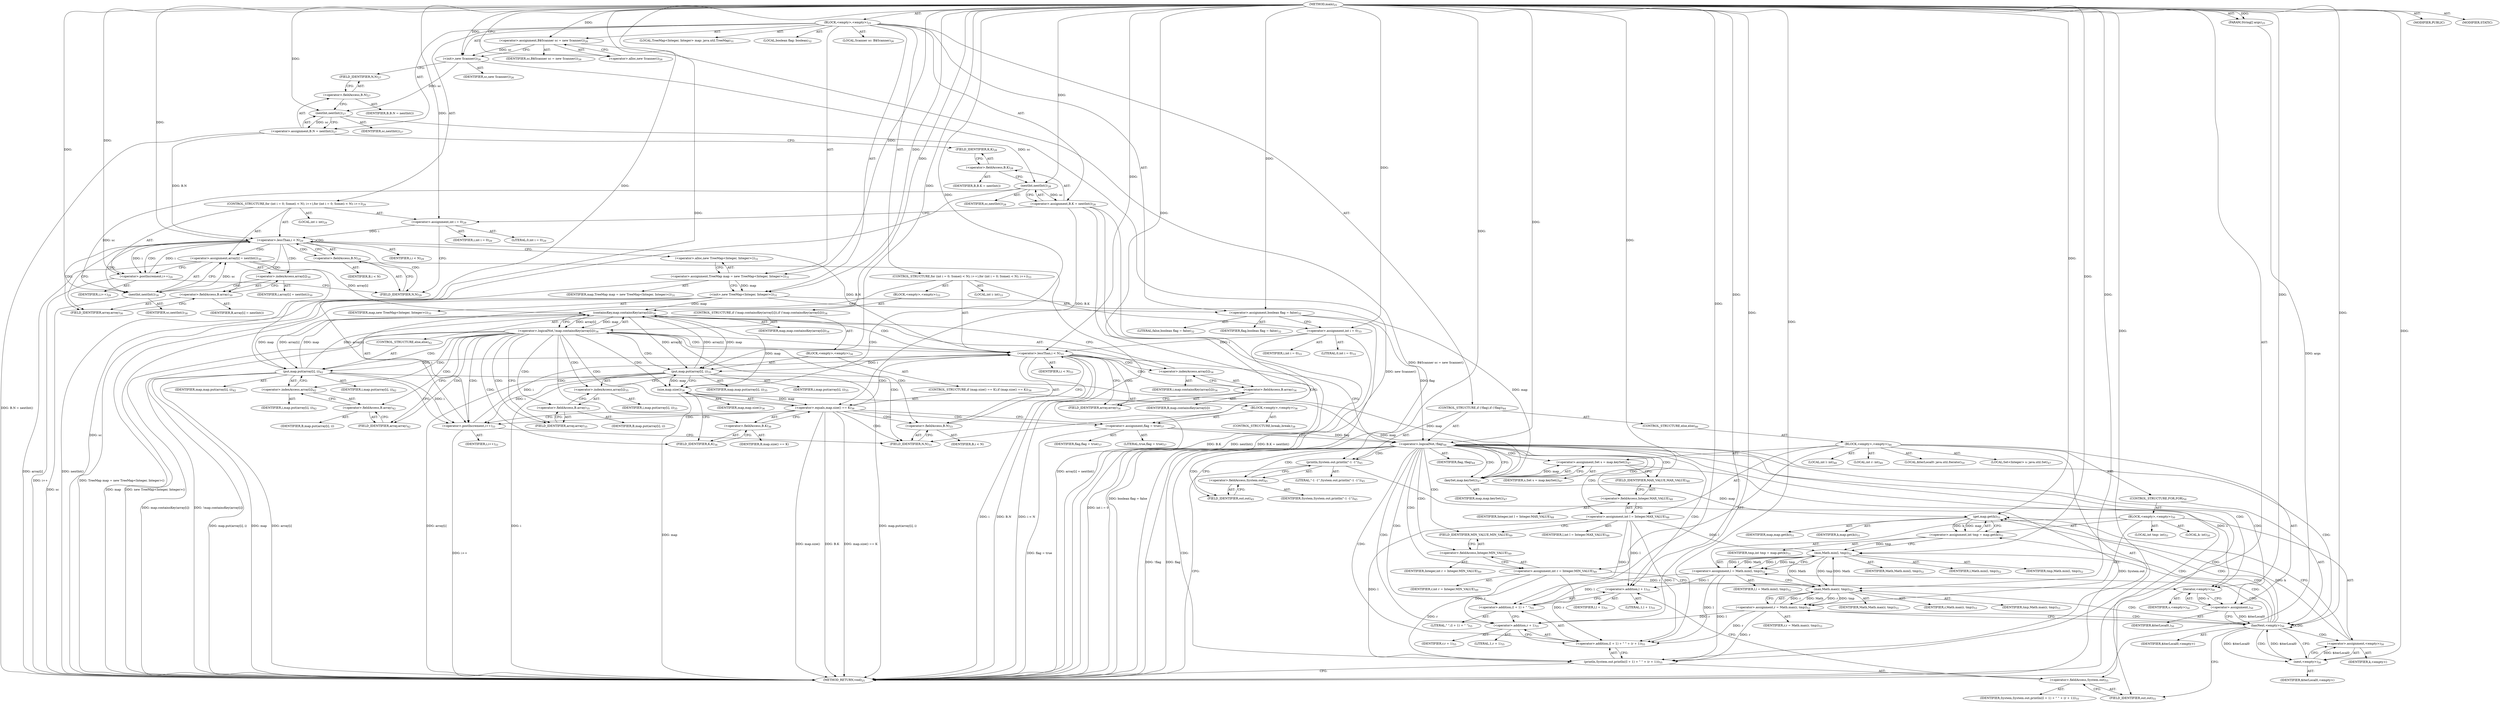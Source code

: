 digraph "main" {  
"83" [label = <(METHOD,main)<SUB>25</SUB>> ]
"84" [label = <(PARAM,String[] args)<SUB>25</SUB>> ]
"85" [label = <(BLOCK,&lt;empty&gt;,&lt;empty&gt;)<SUB>25</SUB>> ]
"16" [label = <(LOCAL,Scanner sc: B$Scanner)<SUB>26</SUB>> ]
"86" [label = <(&lt;operator&gt;.assignment,B$Scanner sc = new Scanner())<SUB>26</SUB>> ]
"87" [label = <(IDENTIFIER,sc,B$Scanner sc = new Scanner())<SUB>26</SUB>> ]
"88" [label = <(&lt;operator&gt;.alloc,new Scanner())<SUB>26</SUB>> ]
"89" [label = <(&lt;init&gt;,new Scanner())<SUB>26</SUB>> ]
"15" [label = <(IDENTIFIER,sc,new Scanner())<SUB>26</SUB>> ]
"90" [label = <(&lt;operator&gt;.assignment,B.N = nextInt())<SUB>27</SUB>> ]
"91" [label = <(&lt;operator&gt;.fieldAccess,B.N)<SUB>27</SUB>> ]
"92" [label = <(IDENTIFIER,B,B.N = nextInt())> ]
"93" [label = <(FIELD_IDENTIFIER,N,N)<SUB>27</SUB>> ]
"94" [label = <(nextInt,nextInt())<SUB>27</SUB>> ]
"95" [label = <(IDENTIFIER,sc,nextInt())<SUB>27</SUB>> ]
"96" [label = <(&lt;operator&gt;.assignment,B.K = nextInt())<SUB>28</SUB>> ]
"97" [label = <(&lt;operator&gt;.fieldAccess,B.K)<SUB>28</SUB>> ]
"98" [label = <(IDENTIFIER,B,B.K = nextInt())> ]
"99" [label = <(FIELD_IDENTIFIER,K,K)<SUB>28</SUB>> ]
"100" [label = <(nextInt,nextInt())<SUB>28</SUB>> ]
"101" [label = <(IDENTIFIER,sc,nextInt())<SUB>28</SUB>> ]
"102" [label = <(CONTROL_STRUCTURE,for (int i = 0; Some(i &lt; N); i++),for (int i = 0; Some(i &lt; N); i++))<SUB>29</SUB>> ]
"103" [label = <(LOCAL,int i: int)<SUB>29</SUB>> ]
"104" [label = <(&lt;operator&gt;.assignment,int i = 0)<SUB>29</SUB>> ]
"105" [label = <(IDENTIFIER,i,int i = 0)<SUB>29</SUB>> ]
"106" [label = <(LITERAL,0,int i = 0)<SUB>29</SUB>> ]
"107" [label = <(&lt;operator&gt;.lessThan,i &lt; N)<SUB>29</SUB>> ]
"108" [label = <(IDENTIFIER,i,i &lt; N)<SUB>29</SUB>> ]
"109" [label = <(&lt;operator&gt;.fieldAccess,B.N)<SUB>29</SUB>> ]
"110" [label = <(IDENTIFIER,B,i &lt; N)> ]
"111" [label = <(FIELD_IDENTIFIER,N,N)<SUB>29</SUB>> ]
"112" [label = <(&lt;operator&gt;.postIncrement,i++)<SUB>29</SUB>> ]
"113" [label = <(IDENTIFIER,i,i++)<SUB>29</SUB>> ]
"114" [label = <(&lt;operator&gt;.assignment,array[i] = nextInt())<SUB>30</SUB>> ]
"115" [label = <(&lt;operator&gt;.indexAccess,array[i])<SUB>30</SUB>> ]
"116" [label = <(&lt;operator&gt;.fieldAccess,B.array)<SUB>30</SUB>> ]
"117" [label = <(IDENTIFIER,B,array[i] = nextInt())> ]
"118" [label = <(FIELD_IDENTIFIER,array,array)<SUB>30</SUB>> ]
"119" [label = <(IDENTIFIER,i,array[i] = nextInt())<SUB>30</SUB>> ]
"120" [label = <(nextInt,nextInt())<SUB>30</SUB>> ]
"121" [label = <(IDENTIFIER,sc,nextInt())<SUB>30</SUB>> ]
"18" [label = <(LOCAL,TreeMap&lt;Integer, Integer&gt; map: java.util.TreeMap)<SUB>31</SUB>> ]
"122" [label = <(&lt;operator&gt;.assignment,TreeMap map = new TreeMap&lt;Integer, Integer&gt;())<SUB>31</SUB>> ]
"123" [label = <(IDENTIFIER,map,TreeMap map = new TreeMap&lt;Integer, Integer&gt;())<SUB>31</SUB>> ]
"124" [label = <(&lt;operator&gt;.alloc,new TreeMap&lt;Integer, Integer&gt;())<SUB>31</SUB>> ]
"125" [label = <(&lt;init&gt;,new TreeMap&lt;Integer, Integer&gt;())<SUB>31</SUB>> ]
"17" [label = <(IDENTIFIER,map,new TreeMap&lt;Integer, Integer&gt;())<SUB>31</SUB>> ]
"126" [label = <(LOCAL,boolean flag: boolean)<SUB>32</SUB>> ]
"127" [label = <(&lt;operator&gt;.assignment,boolean flag = false)<SUB>32</SUB>> ]
"128" [label = <(IDENTIFIER,flag,boolean flag = false)<SUB>32</SUB>> ]
"129" [label = <(LITERAL,false,boolean flag = false)<SUB>32</SUB>> ]
"130" [label = <(CONTROL_STRUCTURE,for (int i = 0; Some(i &lt; N); i++),for (int i = 0; Some(i &lt; N); i++))<SUB>33</SUB>> ]
"131" [label = <(LOCAL,int i: int)<SUB>33</SUB>> ]
"132" [label = <(&lt;operator&gt;.assignment,int i = 0)<SUB>33</SUB>> ]
"133" [label = <(IDENTIFIER,i,int i = 0)<SUB>33</SUB>> ]
"134" [label = <(LITERAL,0,int i = 0)<SUB>33</SUB>> ]
"135" [label = <(&lt;operator&gt;.lessThan,i &lt; N)<SUB>33</SUB>> ]
"136" [label = <(IDENTIFIER,i,i &lt; N)<SUB>33</SUB>> ]
"137" [label = <(&lt;operator&gt;.fieldAccess,B.N)<SUB>33</SUB>> ]
"138" [label = <(IDENTIFIER,B,i &lt; N)> ]
"139" [label = <(FIELD_IDENTIFIER,N,N)<SUB>33</SUB>> ]
"140" [label = <(&lt;operator&gt;.postIncrement,i++)<SUB>33</SUB>> ]
"141" [label = <(IDENTIFIER,i,i++)<SUB>33</SUB>> ]
"142" [label = <(BLOCK,&lt;empty&gt;,&lt;empty&gt;)<SUB>33</SUB>> ]
"143" [label = <(CONTROL_STRUCTURE,if (!map.containsKey(array[i])),if (!map.containsKey(array[i])))<SUB>34</SUB>> ]
"144" [label = <(&lt;operator&gt;.logicalNot,!map.containsKey(array[i]))<SUB>34</SUB>> ]
"145" [label = <(containsKey,map.containsKey(array[i]))<SUB>34</SUB>> ]
"146" [label = <(IDENTIFIER,map,map.containsKey(array[i]))<SUB>34</SUB>> ]
"147" [label = <(&lt;operator&gt;.indexAccess,array[i])<SUB>34</SUB>> ]
"148" [label = <(&lt;operator&gt;.fieldAccess,B.array)<SUB>34</SUB>> ]
"149" [label = <(IDENTIFIER,B,map.containsKey(array[i]))> ]
"150" [label = <(FIELD_IDENTIFIER,array,array)<SUB>34</SUB>> ]
"151" [label = <(IDENTIFIER,i,map.containsKey(array[i]))<SUB>34</SUB>> ]
"152" [label = <(BLOCK,&lt;empty&gt;,&lt;empty&gt;)<SUB>34</SUB>> ]
"153" [label = <(put,map.put(array[i], i))<SUB>35</SUB>> ]
"154" [label = <(IDENTIFIER,map,map.put(array[i], i))<SUB>35</SUB>> ]
"155" [label = <(&lt;operator&gt;.indexAccess,array[i])<SUB>35</SUB>> ]
"156" [label = <(&lt;operator&gt;.fieldAccess,B.array)<SUB>35</SUB>> ]
"157" [label = <(IDENTIFIER,B,map.put(array[i], i))> ]
"158" [label = <(FIELD_IDENTIFIER,array,array)<SUB>35</SUB>> ]
"159" [label = <(IDENTIFIER,i,map.put(array[i], i))<SUB>35</SUB>> ]
"160" [label = <(IDENTIFIER,i,map.put(array[i], i))<SUB>35</SUB>> ]
"161" [label = <(CONTROL_STRUCTURE,if (map.size() == K),if (map.size() == K))<SUB>36</SUB>> ]
"162" [label = <(&lt;operator&gt;.equals,map.size() == K)<SUB>36</SUB>> ]
"163" [label = <(size,map.size())<SUB>36</SUB>> ]
"164" [label = <(IDENTIFIER,map,map.size())<SUB>36</SUB>> ]
"165" [label = <(&lt;operator&gt;.fieldAccess,B.K)<SUB>36</SUB>> ]
"166" [label = <(IDENTIFIER,B,map.size() == K)> ]
"167" [label = <(FIELD_IDENTIFIER,K,K)<SUB>36</SUB>> ]
"168" [label = <(BLOCK,&lt;empty&gt;,&lt;empty&gt;)<SUB>36</SUB>> ]
"169" [label = <(&lt;operator&gt;.assignment,flag = true)<SUB>37</SUB>> ]
"170" [label = <(IDENTIFIER,flag,flag = true)<SUB>37</SUB>> ]
"171" [label = <(LITERAL,true,flag = true)<SUB>37</SUB>> ]
"172" [label = <(CONTROL_STRUCTURE,break;,break;)<SUB>38</SUB>> ]
"173" [label = <(CONTROL_STRUCTURE,else,else)<SUB>42</SUB>> ]
"174" [label = <(put,map.put(array[i], i))<SUB>42</SUB>> ]
"175" [label = <(IDENTIFIER,map,map.put(array[i], i))<SUB>42</SUB>> ]
"176" [label = <(&lt;operator&gt;.indexAccess,array[i])<SUB>42</SUB>> ]
"177" [label = <(&lt;operator&gt;.fieldAccess,B.array)<SUB>42</SUB>> ]
"178" [label = <(IDENTIFIER,B,map.put(array[i], i))> ]
"179" [label = <(FIELD_IDENTIFIER,array,array)<SUB>42</SUB>> ]
"180" [label = <(IDENTIFIER,i,map.put(array[i], i))<SUB>42</SUB>> ]
"181" [label = <(IDENTIFIER,i,map.put(array[i], i))<SUB>42</SUB>> ]
"182" [label = <(CONTROL_STRUCTURE,if (!flag),if (!flag))<SUB>44</SUB>> ]
"183" [label = <(&lt;operator&gt;.logicalNot,!flag)<SUB>44</SUB>> ]
"184" [label = <(IDENTIFIER,flag,!flag)<SUB>44</SUB>> ]
"185" [label = <(println,System.out.println(&quot;-1 -1&quot;))<SUB>45</SUB>> ]
"186" [label = <(&lt;operator&gt;.fieldAccess,System.out)<SUB>45</SUB>> ]
"187" [label = <(IDENTIFIER,System,System.out.println(&quot;-1 -1&quot;))<SUB>45</SUB>> ]
"188" [label = <(FIELD_IDENTIFIER,out,out)<SUB>45</SUB>> ]
"189" [label = <(LITERAL,&quot;-1 -1&quot;,System.out.println(&quot;-1 -1&quot;))<SUB>45</SUB>> ]
"190" [label = <(CONTROL_STRUCTURE,else,else)<SUB>46</SUB>> ]
"191" [label = <(BLOCK,&lt;empty&gt;,&lt;empty&gt;)<SUB>46</SUB>> ]
"192" [label = <(LOCAL,Set&lt;Integer&gt; s: java.util.Set)<SUB>47</SUB>> ]
"193" [label = <(&lt;operator&gt;.assignment,Set s = map.keySet())<SUB>47</SUB>> ]
"194" [label = <(IDENTIFIER,s,Set s = map.keySet())<SUB>47</SUB>> ]
"195" [label = <(keySet,map.keySet())<SUB>47</SUB>> ]
"196" [label = <(IDENTIFIER,map,map.keySet())<SUB>47</SUB>> ]
"197" [label = <(LOCAL,int l: int)<SUB>48</SUB>> ]
"198" [label = <(&lt;operator&gt;.assignment,int l = Integer.MAX_VALUE)<SUB>48</SUB>> ]
"199" [label = <(IDENTIFIER,l,int l = Integer.MAX_VALUE)<SUB>48</SUB>> ]
"200" [label = <(&lt;operator&gt;.fieldAccess,Integer.MAX_VALUE)<SUB>48</SUB>> ]
"201" [label = <(IDENTIFIER,Integer,int l = Integer.MAX_VALUE)<SUB>48</SUB>> ]
"202" [label = <(FIELD_IDENTIFIER,MAX_VALUE,MAX_VALUE)<SUB>48</SUB>> ]
"203" [label = <(LOCAL,int r: int)<SUB>49</SUB>> ]
"204" [label = <(&lt;operator&gt;.assignment,int r = Integer.MIN_VALUE)<SUB>49</SUB>> ]
"205" [label = <(IDENTIFIER,r,int r = Integer.MIN_VALUE)<SUB>49</SUB>> ]
"206" [label = <(&lt;operator&gt;.fieldAccess,Integer.MIN_VALUE)<SUB>49</SUB>> ]
"207" [label = <(IDENTIFIER,Integer,int r = Integer.MIN_VALUE)<SUB>49</SUB>> ]
"208" [label = <(FIELD_IDENTIFIER,MIN_VALUE,MIN_VALUE)<SUB>49</SUB>> ]
"209" [label = <(LOCAL,$iterLocal0: java.util.Iterator)<SUB>50</SUB>> ]
"210" [label = <(&lt;operator&gt;.assignment,)<SUB>50</SUB>> ]
"211" [label = <(IDENTIFIER,$iterLocal0,)<SUB>50</SUB>> ]
"212" [label = <(iterator,&lt;empty&gt;)<SUB>50</SUB>> ]
"213" [label = <(IDENTIFIER,s,&lt;empty&gt;)<SUB>50</SUB>> ]
"214" [label = <(CONTROL_STRUCTURE,FOR,FOR)<SUB>50</SUB>> ]
"215" [label = <(hasNext,&lt;empty&gt;)<SUB>50</SUB>> ]
"216" [label = <(IDENTIFIER,$iterLocal0,&lt;empty&gt;)> ]
"217" [label = <(BLOCK,&lt;empty&gt;,&lt;empty&gt;)<SUB>50</SUB>> ]
"218" [label = <(LOCAL,k: int)<SUB>50</SUB>> ]
"219" [label = <(&lt;operator&gt;.assignment,&lt;empty&gt;)<SUB>50</SUB>> ]
"220" [label = <(IDENTIFIER,k,&lt;empty&gt;)> ]
"221" [label = <(next,&lt;empty&gt;)<SUB>50</SUB>> ]
"222" [label = <(IDENTIFIER,$iterLocal0,&lt;empty&gt;)> ]
"223" [label = <(LOCAL,int tmp: int)<SUB>51</SUB>> ]
"224" [label = <(&lt;operator&gt;.assignment,int tmp = map.get(k))<SUB>51</SUB>> ]
"225" [label = <(IDENTIFIER,tmp,int tmp = map.get(k))<SUB>51</SUB>> ]
"226" [label = <(get,map.get(k))<SUB>51</SUB>> ]
"227" [label = <(IDENTIFIER,map,map.get(k))<SUB>51</SUB>> ]
"228" [label = <(IDENTIFIER,k,map.get(k))<SUB>51</SUB>> ]
"229" [label = <(&lt;operator&gt;.assignment,l = Math.min(l, tmp))<SUB>52</SUB>> ]
"230" [label = <(IDENTIFIER,l,l = Math.min(l, tmp))<SUB>52</SUB>> ]
"231" [label = <(min,Math.min(l, tmp))<SUB>52</SUB>> ]
"232" [label = <(IDENTIFIER,Math,Math.min(l, tmp))<SUB>52</SUB>> ]
"233" [label = <(IDENTIFIER,l,Math.min(l, tmp))<SUB>52</SUB>> ]
"234" [label = <(IDENTIFIER,tmp,Math.min(l, tmp))<SUB>52</SUB>> ]
"235" [label = <(&lt;operator&gt;.assignment,r = Math.max(r, tmp))<SUB>53</SUB>> ]
"236" [label = <(IDENTIFIER,r,r = Math.max(r, tmp))<SUB>53</SUB>> ]
"237" [label = <(max,Math.max(r, tmp))<SUB>53</SUB>> ]
"238" [label = <(IDENTIFIER,Math,Math.max(r, tmp))<SUB>53</SUB>> ]
"239" [label = <(IDENTIFIER,r,Math.max(r, tmp))<SUB>53</SUB>> ]
"240" [label = <(IDENTIFIER,tmp,Math.max(r, tmp))<SUB>53</SUB>> ]
"241" [label = <(println,System.out.println((l + 1) + &quot; &quot; + (r + 1)))<SUB>55</SUB>> ]
"242" [label = <(&lt;operator&gt;.fieldAccess,System.out)<SUB>55</SUB>> ]
"243" [label = <(IDENTIFIER,System,System.out.println((l + 1) + &quot; &quot; + (r + 1)))<SUB>55</SUB>> ]
"244" [label = <(FIELD_IDENTIFIER,out,out)<SUB>55</SUB>> ]
"245" [label = <(&lt;operator&gt;.addition,(l + 1) + &quot; &quot; + (r + 1))<SUB>55</SUB>> ]
"246" [label = <(&lt;operator&gt;.addition,(l + 1) + &quot; &quot;)<SUB>55</SUB>> ]
"247" [label = <(&lt;operator&gt;.addition,l + 1)<SUB>55</SUB>> ]
"248" [label = <(IDENTIFIER,l,l + 1)<SUB>55</SUB>> ]
"249" [label = <(LITERAL,1,l + 1)<SUB>55</SUB>> ]
"250" [label = <(LITERAL,&quot; &quot;,(l + 1) + &quot; &quot;)<SUB>55</SUB>> ]
"251" [label = <(&lt;operator&gt;.addition,r + 1)<SUB>55</SUB>> ]
"252" [label = <(IDENTIFIER,r,r + 1)<SUB>55</SUB>> ]
"253" [label = <(LITERAL,1,r + 1)<SUB>55</SUB>> ]
"254" [label = <(MODIFIER,PUBLIC)> ]
"255" [label = <(MODIFIER,STATIC)> ]
"256" [label = <(METHOD_RETURN,void)<SUB>25</SUB>> ]
  "83" -> "84"  [ label = "AST: "] 
  "83" -> "85"  [ label = "AST: "] 
  "83" -> "254"  [ label = "AST: "] 
  "83" -> "255"  [ label = "AST: "] 
  "83" -> "256"  [ label = "AST: "] 
  "85" -> "16"  [ label = "AST: "] 
  "85" -> "86"  [ label = "AST: "] 
  "85" -> "89"  [ label = "AST: "] 
  "85" -> "90"  [ label = "AST: "] 
  "85" -> "96"  [ label = "AST: "] 
  "85" -> "102"  [ label = "AST: "] 
  "85" -> "18"  [ label = "AST: "] 
  "85" -> "122"  [ label = "AST: "] 
  "85" -> "125"  [ label = "AST: "] 
  "85" -> "126"  [ label = "AST: "] 
  "85" -> "127"  [ label = "AST: "] 
  "85" -> "130"  [ label = "AST: "] 
  "85" -> "182"  [ label = "AST: "] 
  "86" -> "87"  [ label = "AST: "] 
  "86" -> "88"  [ label = "AST: "] 
  "89" -> "15"  [ label = "AST: "] 
  "90" -> "91"  [ label = "AST: "] 
  "90" -> "94"  [ label = "AST: "] 
  "91" -> "92"  [ label = "AST: "] 
  "91" -> "93"  [ label = "AST: "] 
  "94" -> "95"  [ label = "AST: "] 
  "96" -> "97"  [ label = "AST: "] 
  "96" -> "100"  [ label = "AST: "] 
  "97" -> "98"  [ label = "AST: "] 
  "97" -> "99"  [ label = "AST: "] 
  "100" -> "101"  [ label = "AST: "] 
  "102" -> "103"  [ label = "AST: "] 
  "102" -> "104"  [ label = "AST: "] 
  "102" -> "107"  [ label = "AST: "] 
  "102" -> "112"  [ label = "AST: "] 
  "102" -> "114"  [ label = "AST: "] 
  "104" -> "105"  [ label = "AST: "] 
  "104" -> "106"  [ label = "AST: "] 
  "107" -> "108"  [ label = "AST: "] 
  "107" -> "109"  [ label = "AST: "] 
  "109" -> "110"  [ label = "AST: "] 
  "109" -> "111"  [ label = "AST: "] 
  "112" -> "113"  [ label = "AST: "] 
  "114" -> "115"  [ label = "AST: "] 
  "114" -> "120"  [ label = "AST: "] 
  "115" -> "116"  [ label = "AST: "] 
  "115" -> "119"  [ label = "AST: "] 
  "116" -> "117"  [ label = "AST: "] 
  "116" -> "118"  [ label = "AST: "] 
  "120" -> "121"  [ label = "AST: "] 
  "122" -> "123"  [ label = "AST: "] 
  "122" -> "124"  [ label = "AST: "] 
  "125" -> "17"  [ label = "AST: "] 
  "127" -> "128"  [ label = "AST: "] 
  "127" -> "129"  [ label = "AST: "] 
  "130" -> "131"  [ label = "AST: "] 
  "130" -> "132"  [ label = "AST: "] 
  "130" -> "135"  [ label = "AST: "] 
  "130" -> "140"  [ label = "AST: "] 
  "130" -> "142"  [ label = "AST: "] 
  "132" -> "133"  [ label = "AST: "] 
  "132" -> "134"  [ label = "AST: "] 
  "135" -> "136"  [ label = "AST: "] 
  "135" -> "137"  [ label = "AST: "] 
  "137" -> "138"  [ label = "AST: "] 
  "137" -> "139"  [ label = "AST: "] 
  "140" -> "141"  [ label = "AST: "] 
  "142" -> "143"  [ label = "AST: "] 
  "143" -> "144"  [ label = "AST: "] 
  "143" -> "152"  [ label = "AST: "] 
  "143" -> "173"  [ label = "AST: "] 
  "144" -> "145"  [ label = "AST: "] 
  "145" -> "146"  [ label = "AST: "] 
  "145" -> "147"  [ label = "AST: "] 
  "147" -> "148"  [ label = "AST: "] 
  "147" -> "151"  [ label = "AST: "] 
  "148" -> "149"  [ label = "AST: "] 
  "148" -> "150"  [ label = "AST: "] 
  "152" -> "153"  [ label = "AST: "] 
  "152" -> "161"  [ label = "AST: "] 
  "153" -> "154"  [ label = "AST: "] 
  "153" -> "155"  [ label = "AST: "] 
  "153" -> "160"  [ label = "AST: "] 
  "155" -> "156"  [ label = "AST: "] 
  "155" -> "159"  [ label = "AST: "] 
  "156" -> "157"  [ label = "AST: "] 
  "156" -> "158"  [ label = "AST: "] 
  "161" -> "162"  [ label = "AST: "] 
  "161" -> "168"  [ label = "AST: "] 
  "162" -> "163"  [ label = "AST: "] 
  "162" -> "165"  [ label = "AST: "] 
  "163" -> "164"  [ label = "AST: "] 
  "165" -> "166"  [ label = "AST: "] 
  "165" -> "167"  [ label = "AST: "] 
  "168" -> "169"  [ label = "AST: "] 
  "168" -> "172"  [ label = "AST: "] 
  "169" -> "170"  [ label = "AST: "] 
  "169" -> "171"  [ label = "AST: "] 
  "173" -> "174"  [ label = "AST: "] 
  "174" -> "175"  [ label = "AST: "] 
  "174" -> "176"  [ label = "AST: "] 
  "174" -> "181"  [ label = "AST: "] 
  "176" -> "177"  [ label = "AST: "] 
  "176" -> "180"  [ label = "AST: "] 
  "177" -> "178"  [ label = "AST: "] 
  "177" -> "179"  [ label = "AST: "] 
  "182" -> "183"  [ label = "AST: "] 
  "182" -> "185"  [ label = "AST: "] 
  "182" -> "190"  [ label = "AST: "] 
  "183" -> "184"  [ label = "AST: "] 
  "185" -> "186"  [ label = "AST: "] 
  "185" -> "189"  [ label = "AST: "] 
  "186" -> "187"  [ label = "AST: "] 
  "186" -> "188"  [ label = "AST: "] 
  "190" -> "191"  [ label = "AST: "] 
  "191" -> "192"  [ label = "AST: "] 
  "191" -> "193"  [ label = "AST: "] 
  "191" -> "197"  [ label = "AST: "] 
  "191" -> "198"  [ label = "AST: "] 
  "191" -> "203"  [ label = "AST: "] 
  "191" -> "204"  [ label = "AST: "] 
  "191" -> "209"  [ label = "AST: "] 
  "191" -> "210"  [ label = "AST: "] 
  "191" -> "214"  [ label = "AST: "] 
  "191" -> "241"  [ label = "AST: "] 
  "193" -> "194"  [ label = "AST: "] 
  "193" -> "195"  [ label = "AST: "] 
  "195" -> "196"  [ label = "AST: "] 
  "198" -> "199"  [ label = "AST: "] 
  "198" -> "200"  [ label = "AST: "] 
  "200" -> "201"  [ label = "AST: "] 
  "200" -> "202"  [ label = "AST: "] 
  "204" -> "205"  [ label = "AST: "] 
  "204" -> "206"  [ label = "AST: "] 
  "206" -> "207"  [ label = "AST: "] 
  "206" -> "208"  [ label = "AST: "] 
  "210" -> "211"  [ label = "AST: "] 
  "210" -> "212"  [ label = "AST: "] 
  "212" -> "213"  [ label = "AST: "] 
  "214" -> "215"  [ label = "AST: "] 
  "214" -> "217"  [ label = "AST: "] 
  "215" -> "216"  [ label = "AST: "] 
  "217" -> "218"  [ label = "AST: "] 
  "217" -> "219"  [ label = "AST: "] 
  "217" -> "223"  [ label = "AST: "] 
  "217" -> "224"  [ label = "AST: "] 
  "217" -> "229"  [ label = "AST: "] 
  "217" -> "235"  [ label = "AST: "] 
  "219" -> "220"  [ label = "AST: "] 
  "219" -> "221"  [ label = "AST: "] 
  "221" -> "222"  [ label = "AST: "] 
  "224" -> "225"  [ label = "AST: "] 
  "224" -> "226"  [ label = "AST: "] 
  "226" -> "227"  [ label = "AST: "] 
  "226" -> "228"  [ label = "AST: "] 
  "229" -> "230"  [ label = "AST: "] 
  "229" -> "231"  [ label = "AST: "] 
  "231" -> "232"  [ label = "AST: "] 
  "231" -> "233"  [ label = "AST: "] 
  "231" -> "234"  [ label = "AST: "] 
  "235" -> "236"  [ label = "AST: "] 
  "235" -> "237"  [ label = "AST: "] 
  "237" -> "238"  [ label = "AST: "] 
  "237" -> "239"  [ label = "AST: "] 
  "237" -> "240"  [ label = "AST: "] 
  "241" -> "242"  [ label = "AST: "] 
  "241" -> "245"  [ label = "AST: "] 
  "242" -> "243"  [ label = "AST: "] 
  "242" -> "244"  [ label = "AST: "] 
  "245" -> "246"  [ label = "AST: "] 
  "245" -> "251"  [ label = "AST: "] 
  "246" -> "247"  [ label = "AST: "] 
  "246" -> "250"  [ label = "AST: "] 
  "247" -> "248"  [ label = "AST: "] 
  "247" -> "249"  [ label = "AST: "] 
  "251" -> "252"  [ label = "AST: "] 
  "251" -> "253"  [ label = "AST: "] 
  "86" -> "89"  [ label = "CFG: "] 
  "89" -> "93"  [ label = "CFG: "] 
  "90" -> "99"  [ label = "CFG: "] 
  "96" -> "104"  [ label = "CFG: "] 
  "122" -> "125"  [ label = "CFG: "] 
  "125" -> "127"  [ label = "CFG: "] 
  "127" -> "132"  [ label = "CFG: "] 
  "88" -> "86"  [ label = "CFG: "] 
  "91" -> "94"  [ label = "CFG: "] 
  "94" -> "90"  [ label = "CFG: "] 
  "97" -> "100"  [ label = "CFG: "] 
  "100" -> "96"  [ label = "CFG: "] 
  "104" -> "111"  [ label = "CFG: "] 
  "107" -> "118"  [ label = "CFG: "] 
  "107" -> "124"  [ label = "CFG: "] 
  "112" -> "111"  [ label = "CFG: "] 
  "114" -> "112"  [ label = "CFG: "] 
  "124" -> "122"  [ label = "CFG: "] 
  "132" -> "139"  [ label = "CFG: "] 
  "135" -> "150"  [ label = "CFG: "] 
  "135" -> "183"  [ label = "CFG: "] 
  "140" -> "139"  [ label = "CFG: "] 
  "183" -> "188"  [ label = "CFG: "] 
  "183" -> "195"  [ label = "CFG: "] 
  "185" -> "256"  [ label = "CFG: "] 
  "93" -> "91"  [ label = "CFG: "] 
  "99" -> "97"  [ label = "CFG: "] 
  "109" -> "107"  [ label = "CFG: "] 
  "115" -> "120"  [ label = "CFG: "] 
  "120" -> "114"  [ label = "CFG: "] 
  "137" -> "135"  [ label = "CFG: "] 
  "186" -> "185"  [ label = "CFG: "] 
  "111" -> "109"  [ label = "CFG: "] 
  "116" -> "115"  [ label = "CFG: "] 
  "139" -> "137"  [ label = "CFG: "] 
  "144" -> "158"  [ label = "CFG: "] 
  "144" -> "179"  [ label = "CFG: "] 
  "188" -> "186"  [ label = "CFG: "] 
  "193" -> "202"  [ label = "CFG: "] 
  "198" -> "208"  [ label = "CFG: "] 
  "204" -> "212"  [ label = "CFG: "] 
  "210" -> "215"  [ label = "CFG: "] 
  "241" -> "256"  [ label = "CFG: "] 
  "118" -> "116"  [ label = "CFG: "] 
  "145" -> "144"  [ label = "CFG: "] 
  "153" -> "163"  [ label = "CFG: "] 
  "174" -> "140"  [ label = "CFG: "] 
  "195" -> "193"  [ label = "CFG: "] 
  "200" -> "198"  [ label = "CFG: "] 
  "206" -> "204"  [ label = "CFG: "] 
  "212" -> "210"  [ label = "CFG: "] 
  "215" -> "221"  [ label = "CFG: "] 
  "215" -> "244"  [ label = "CFG: "] 
  "242" -> "247"  [ label = "CFG: "] 
  "245" -> "241"  [ label = "CFG: "] 
  "147" -> "145"  [ label = "CFG: "] 
  "155" -> "153"  [ label = "CFG: "] 
  "162" -> "169"  [ label = "CFG: "] 
  "162" -> "140"  [ label = "CFG: "] 
  "176" -> "174"  [ label = "CFG: "] 
  "202" -> "200"  [ label = "CFG: "] 
  "208" -> "206"  [ label = "CFG: "] 
  "219" -> "226"  [ label = "CFG: "] 
  "224" -> "231"  [ label = "CFG: "] 
  "229" -> "237"  [ label = "CFG: "] 
  "235" -> "215"  [ label = "CFG: "] 
  "244" -> "242"  [ label = "CFG: "] 
  "246" -> "251"  [ label = "CFG: "] 
  "251" -> "245"  [ label = "CFG: "] 
  "148" -> "147"  [ label = "CFG: "] 
  "156" -> "155"  [ label = "CFG: "] 
  "163" -> "167"  [ label = "CFG: "] 
  "165" -> "162"  [ label = "CFG: "] 
  "169" -> "183"  [ label = "CFG: "] 
  "177" -> "176"  [ label = "CFG: "] 
  "221" -> "219"  [ label = "CFG: "] 
  "226" -> "224"  [ label = "CFG: "] 
  "231" -> "229"  [ label = "CFG: "] 
  "237" -> "235"  [ label = "CFG: "] 
  "247" -> "246"  [ label = "CFG: "] 
  "150" -> "148"  [ label = "CFG: "] 
  "158" -> "156"  [ label = "CFG: "] 
  "167" -> "165"  [ label = "CFG: "] 
  "179" -> "177"  [ label = "CFG: "] 
  "83" -> "88"  [ label = "CFG: "] 
  "84" -> "256"  [ label = "DDG: args"] 
  "86" -> "256"  [ label = "DDG: B$Scanner sc = new Scanner()"] 
  "89" -> "256"  [ label = "DDG: new Scanner()"] 
  "90" -> "256"  [ label = "DDG: B.N = nextInt()"] 
  "96" -> "256"  [ label = "DDG: B.K"] 
  "100" -> "256"  [ label = "DDG: sc"] 
  "96" -> "256"  [ label = "DDG: nextInt()"] 
  "96" -> "256"  [ label = "DDG: B.K = nextInt()"] 
  "122" -> "256"  [ label = "DDG: TreeMap map = new TreeMap&lt;Integer, Integer&gt;()"] 
  "125" -> "256"  [ label = "DDG: map"] 
  "125" -> "256"  [ label = "DDG: new TreeMap&lt;Integer, Integer&gt;()"] 
  "127" -> "256"  [ label = "DDG: boolean flag = false"] 
  "132" -> "256"  [ label = "DDG: int i = 0"] 
  "135" -> "256"  [ label = "DDG: i"] 
  "135" -> "256"  [ label = "DDG: B.N"] 
  "135" -> "256"  [ label = "DDG: i &lt; N"] 
  "144" -> "256"  [ label = "DDG: map.containsKey(array[i])"] 
  "144" -> "256"  [ label = "DDG: !map.containsKey(array[i])"] 
  "174" -> "256"  [ label = "DDG: map"] 
  "174" -> "256"  [ label = "DDG: array[i]"] 
  "174" -> "256"  [ label = "DDG: map.put(array[i], i)"] 
  "153" -> "256"  [ label = "DDG: array[i]"] 
  "153" -> "256"  [ label = "DDG: i"] 
  "153" -> "256"  [ label = "DDG: map.put(array[i], i)"] 
  "163" -> "256"  [ label = "DDG: map"] 
  "162" -> "256"  [ label = "DDG: map.size()"] 
  "162" -> "256"  [ label = "DDG: B.K"] 
  "162" -> "256"  [ label = "DDG: map.size() == K"] 
  "140" -> "256"  [ label = "DDG: i++"] 
  "169" -> "256"  [ label = "DDG: flag = true"] 
  "183" -> "256"  [ label = "DDG: flag"] 
  "183" -> "256"  [ label = "DDG: !flag"] 
  "185" -> "256"  [ label = "DDG: System.out"] 
  "114" -> "256"  [ label = "DDG: array[i]"] 
  "120" -> "256"  [ label = "DDG: sc"] 
  "114" -> "256"  [ label = "DDG: nextInt()"] 
  "114" -> "256"  [ label = "DDG: array[i] = nextInt()"] 
  "112" -> "256"  [ label = "DDG: i++"] 
  "83" -> "84"  [ label = "DDG: "] 
  "83" -> "86"  [ label = "DDG: "] 
  "94" -> "90"  [ label = "DDG: sc"] 
  "100" -> "96"  [ label = "DDG: sc"] 
  "83" -> "122"  [ label = "DDG: "] 
  "83" -> "127"  [ label = "DDG: "] 
  "86" -> "89"  [ label = "DDG: sc"] 
  "83" -> "89"  [ label = "DDG: "] 
  "83" -> "104"  [ label = "DDG: "] 
  "120" -> "114"  [ label = "DDG: sc"] 
  "122" -> "125"  [ label = "DDG: map"] 
  "83" -> "125"  [ label = "DDG: "] 
  "83" -> "132"  [ label = "DDG: "] 
  "89" -> "94"  [ label = "DDG: sc"] 
  "83" -> "94"  [ label = "DDG: "] 
  "94" -> "100"  [ label = "DDG: sc"] 
  "83" -> "100"  [ label = "DDG: "] 
  "104" -> "107"  [ label = "DDG: i"] 
  "112" -> "107"  [ label = "DDG: i"] 
  "83" -> "107"  [ label = "DDG: "] 
  "90" -> "107"  [ label = "DDG: B.N"] 
  "107" -> "112"  [ label = "DDG: i"] 
  "83" -> "112"  [ label = "DDG: "] 
  "132" -> "135"  [ label = "DDG: i"] 
  "140" -> "135"  [ label = "DDG: i"] 
  "83" -> "135"  [ label = "DDG: "] 
  "107" -> "135"  [ label = "DDG: B.N"] 
  "174" -> "140"  [ label = "DDG: i"] 
  "153" -> "140"  [ label = "DDG: i"] 
  "83" -> "140"  [ label = "DDG: "] 
  "127" -> "183"  [ label = "DDG: flag"] 
  "169" -> "183"  [ label = "DDG: flag"] 
  "83" -> "183"  [ label = "DDG: "] 
  "83" -> "185"  [ label = "DDG: "] 
  "100" -> "120"  [ label = "DDG: sc"] 
  "83" -> "120"  [ label = "DDG: "] 
  "195" -> "193"  [ label = "DDG: map"] 
  "212" -> "210"  [ label = "DDG: s"] 
  "145" -> "144"  [ label = "DDG: map"] 
  "145" -> "144"  [ label = "DDG: array[i]"] 
  "198" -> "241"  [ label = "DDG: l"] 
  "229" -> "241"  [ label = "DDG: l"] 
  "83" -> "241"  [ label = "DDG: "] 
  "204" -> "241"  [ label = "DDG: r"] 
  "235" -> "241"  [ label = "DDG: r"] 
  "125" -> "145"  [ label = "DDG: map"] 
  "174" -> "145"  [ label = "DDG: map"] 
  "163" -> "145"  [ label = "DDG: map"] 
  "83" -> "145"  [ label = "DDG: "] 
  "174" -> "145"  [ label = "DDG: array[i]"] 
  "153" -> "145"  [ label = "DDG: array[i]"] 
  "114" -> "145"  [ label = "DDG: array[i]"] 
  "145" -> "153"  [ label = "DDG: map"] 
  "83" -> "153"  [ label = "DDG: "] 
  "145" -> "153"  [ label = "DDG: array[i]"] 
  "135" -> "153"  [ label = "DDG: i"] 
  "145" -> "174"  [ label = "DDG: map"] 
  "83" -> "174"  [ label = "DDG: "] 
  "145" -> "174"  [ label = "DDG: array[i]"] 
  "135" -> "174"  [ label = "DDG: i"] 
  "125" -> "195"  [ label = "DDG: map"] 
  "174" -> "195"  [ label = "DDG: map"] 
  "163" -> "195"  [ label = "DDG: map"] 
  "83" -> "195"  [ label = "DDG: "] 
  "193" -> "212"  [ label = "DDG: s"] 
  "83" -> "212"  [ label = "DDG: "] 
  "210" -> "215"  [ label = "DDG: $iterLocal0"] 
  "221" -> "215"  [ label = "DDG: $iterLocal0"] 
  "83" -> "215"  [ label = "DDG: "] 
  "221" -> "219"  [ label = "DDG: $iterLocal0"] 
  "226" -> "224"  [ label = "DDG: map"] 
  "226" -> "224"  [ label = "DDG: k"] 
  "231" -> "229"  [ label = "DDG: Math"] 
  "231" -> "229"  [ label = "DDG: l"] 
  "231" -> "229"  [ label = "DDG: tmp"] 
  "237" -> "235"  [ label = "DDG: Math"] 
  "237" -> "235"  [ label = "DDG: r"] 
  "237" -> "235"  [ label = "DDG: tmp"] 
  "198" -> "245"  [ label = "DDG: l"] 
  "229" -> "245"  [ label = "DDG: l"] 
  "83" -> "245"  [ label = "DDG: "] 
  "204" -> "245"  [ label = "DDG: r"] 
  "235" -> "245"  [ label = "DDG: r"] 
  "163" -> "162"  [ label = "DDG: map"] 
  "96" -> "162"  [ label = "DDG: B.K"] 
  "83" -> "169"  [ label = "DDG: "] 
  "198" -> "246"  [ label = "DDG: l"] 
  "229" -> "246"  [ label = "DDG: l"] 
  "83" -> "246"  [ label = "DDG: "] 
  "204" -> "251"  [ label = "DDG: r"] 
  "235" -> "251"  [ label = "DDG: r"] 
  "83" -> "251"  [ label = "DDG: "] 
  "153" -> "163"  [ label = "DDG: map"] 
  "83" -> "163"  [ label = "DDG: "] 
  "215" -> "221"  [ label = "DDG: $iterLocal0"] 
  "83" -> "221"  [ label = "DDG: "] 
  "195" -> "226"  [ label = "DDG: map"] 
  "83" -> "226"  [ label = "DDG: "] 
  "219" -> "226"  [ label = "DDG: k"] 
  "237" -> "231"  [ label = "DDG: Math"] 
  "83" -> "231"  [ label = "DDG: "] 
  "198" -> "231"  [ label = "DDG: l"] 
  "229" -> "231"  [ label = "DDG: l"] 
  "224" -> "231"  [ label = "DDG: tmp"] 
  "231" -> "237"  [ label = "DDG: Math"] 
  "83" -> "237"  [ label = "DDG: "] 
  "204" -> "237"  [ label = "DDG: r"] 
  "235" -> "237"  [ label = "DDG: r"] 
  "231" -> "237"  [ label = "DDG: tmp"] 
  "198" -> "247"  [ label = "DDG: l"] 
  "229" -> "247"  [ label = "DDG: l"] 
  "83" -> "247"  [ label = "DDG: "] 
  "107" -> "107"  [ label = "CDG: "] 
  "107" -> "115"  [ label = "CDG: "] 
  "107" -> "120"  [ label = "CDG: "] 
  "107" -> "114"  [ label = "CDG: "] 
  "107" -> "112"  [ label = "CDG: "] 
  "107" -> "118"  [ label = "CDG: "] 
  "107" -> "111"  [ label = "CDG: "] 
  "107" -> "116"  [ label = "CDG: "] 
  "107" -> "109"  [ label = "CDG: "] 
  "135" -> "145"  [ label = "CDG: "] 
  "135" -> "150"  [ label = "CDG: "] 
  "135" -> "144"  [ label = "CDG: "] 
  "135" -> "148"  [ label = "CDG: "] 
  "135" -> "147"  [ label = "CDG: "] 
  "183" -> "188"  [ label = "CDG: "] 
  "183" -> "215"  [ label = "CDG: "] 
  "183" -> "185"  [ label = "CDG: "] 
  "183" -> "244"  [ label = "CDG: "] 
  "183" -> "198"  [ label = "CDG: "] 
  "183" -> "245"  [ label = "CDG: "] 
  "183" -> "204"  [ label = "CDG: "] 
  "183" -> "206"  [ label = "CDG: "] 
  "183" -> "247"  [ label = "CDG: "] 
  "183" -> "208"  [ label = "CDG: "] 
  "183" -> "195"  [ label = "CDG: "] 
  "183" -> "242"  [ label = "CDG: "] 
  "183" -> "246"  [ label = "CDG: "] 
  "183" -> "212"  [ label = "CDG: "] 
  "183" -> "186"  [ label = "CDG: "] 
  "183" -> "202"  [ label = "CDG: "] 
  "183" -> "193"  [ label = "CDG: "] 
  "183" -> "210"  [ label = "CDG: "] 
  "183" -> "200"  [ label = "CDG: "] 
  "183" -> "251"  [ label = "CDG: "] 
  "183" -> "241"  [ label = "CDG: "] 
  "144" -> "167"  [ label = "CDG: "] 
  "144" -> "163"  [ label = "CDG: "] 
  "144" -> "179"  [ label = "CDG: "] 
  "144" -> "162"  [ label = "CDG: "] 
  "144" -> "153"  [ label = "CDG: "] 
  "144" -> "137"  [ label = "CDG: "] 
  "144" -> "174"  [ label = "CDG: "] 
  "144" -> "155"  [ label = "CDG: "] 
  "144" -> "139"  [ label = "CDG: "] 
  "144" -> "158"  [ label = "CDG: "] 
  "144" -> "176"  [ label = "CDG: "] 
  "144" -> "140"  [ label = "CDG: "] 
  "144" -> "177"  [ label = "CDG: "] 
  "144" -> "165"  [ label = "CDG: "] 
  "144" -> "135"  [ label = "CDG: "] 
  "144" -> "156"  [ label = "CDG: "] 
  "215" -> "215"  [ label = "CDG: "] 
  "215" -> "226"  [ label = "CDG: "] 
  "215" -> "231"  [ label = "CDG: "] 
  "215" -> "221"  [ label = "CDG: "] 
  "215" -> "224"  [ label = "CDG: "] 
  "215" -> "235"  [ label = "CDG: "] 
  "215" -> "237"  [ label = "CDG: "] 
  "215" -> "229"  [ label = "CDG: "] 
  "215" -> "219"  [ label = "CDG: "] 
  "162" -> "169"  [ label = "CDG: "] 
  "162" -> "137"  [ label = "CDG: "] 
  "162" -> "139"  [ label = "CDG: "] 
  "162" -> "140"  [ label = "CDG: "] 
  "162" -> "135"  [ label = "CDG: "] 
}
